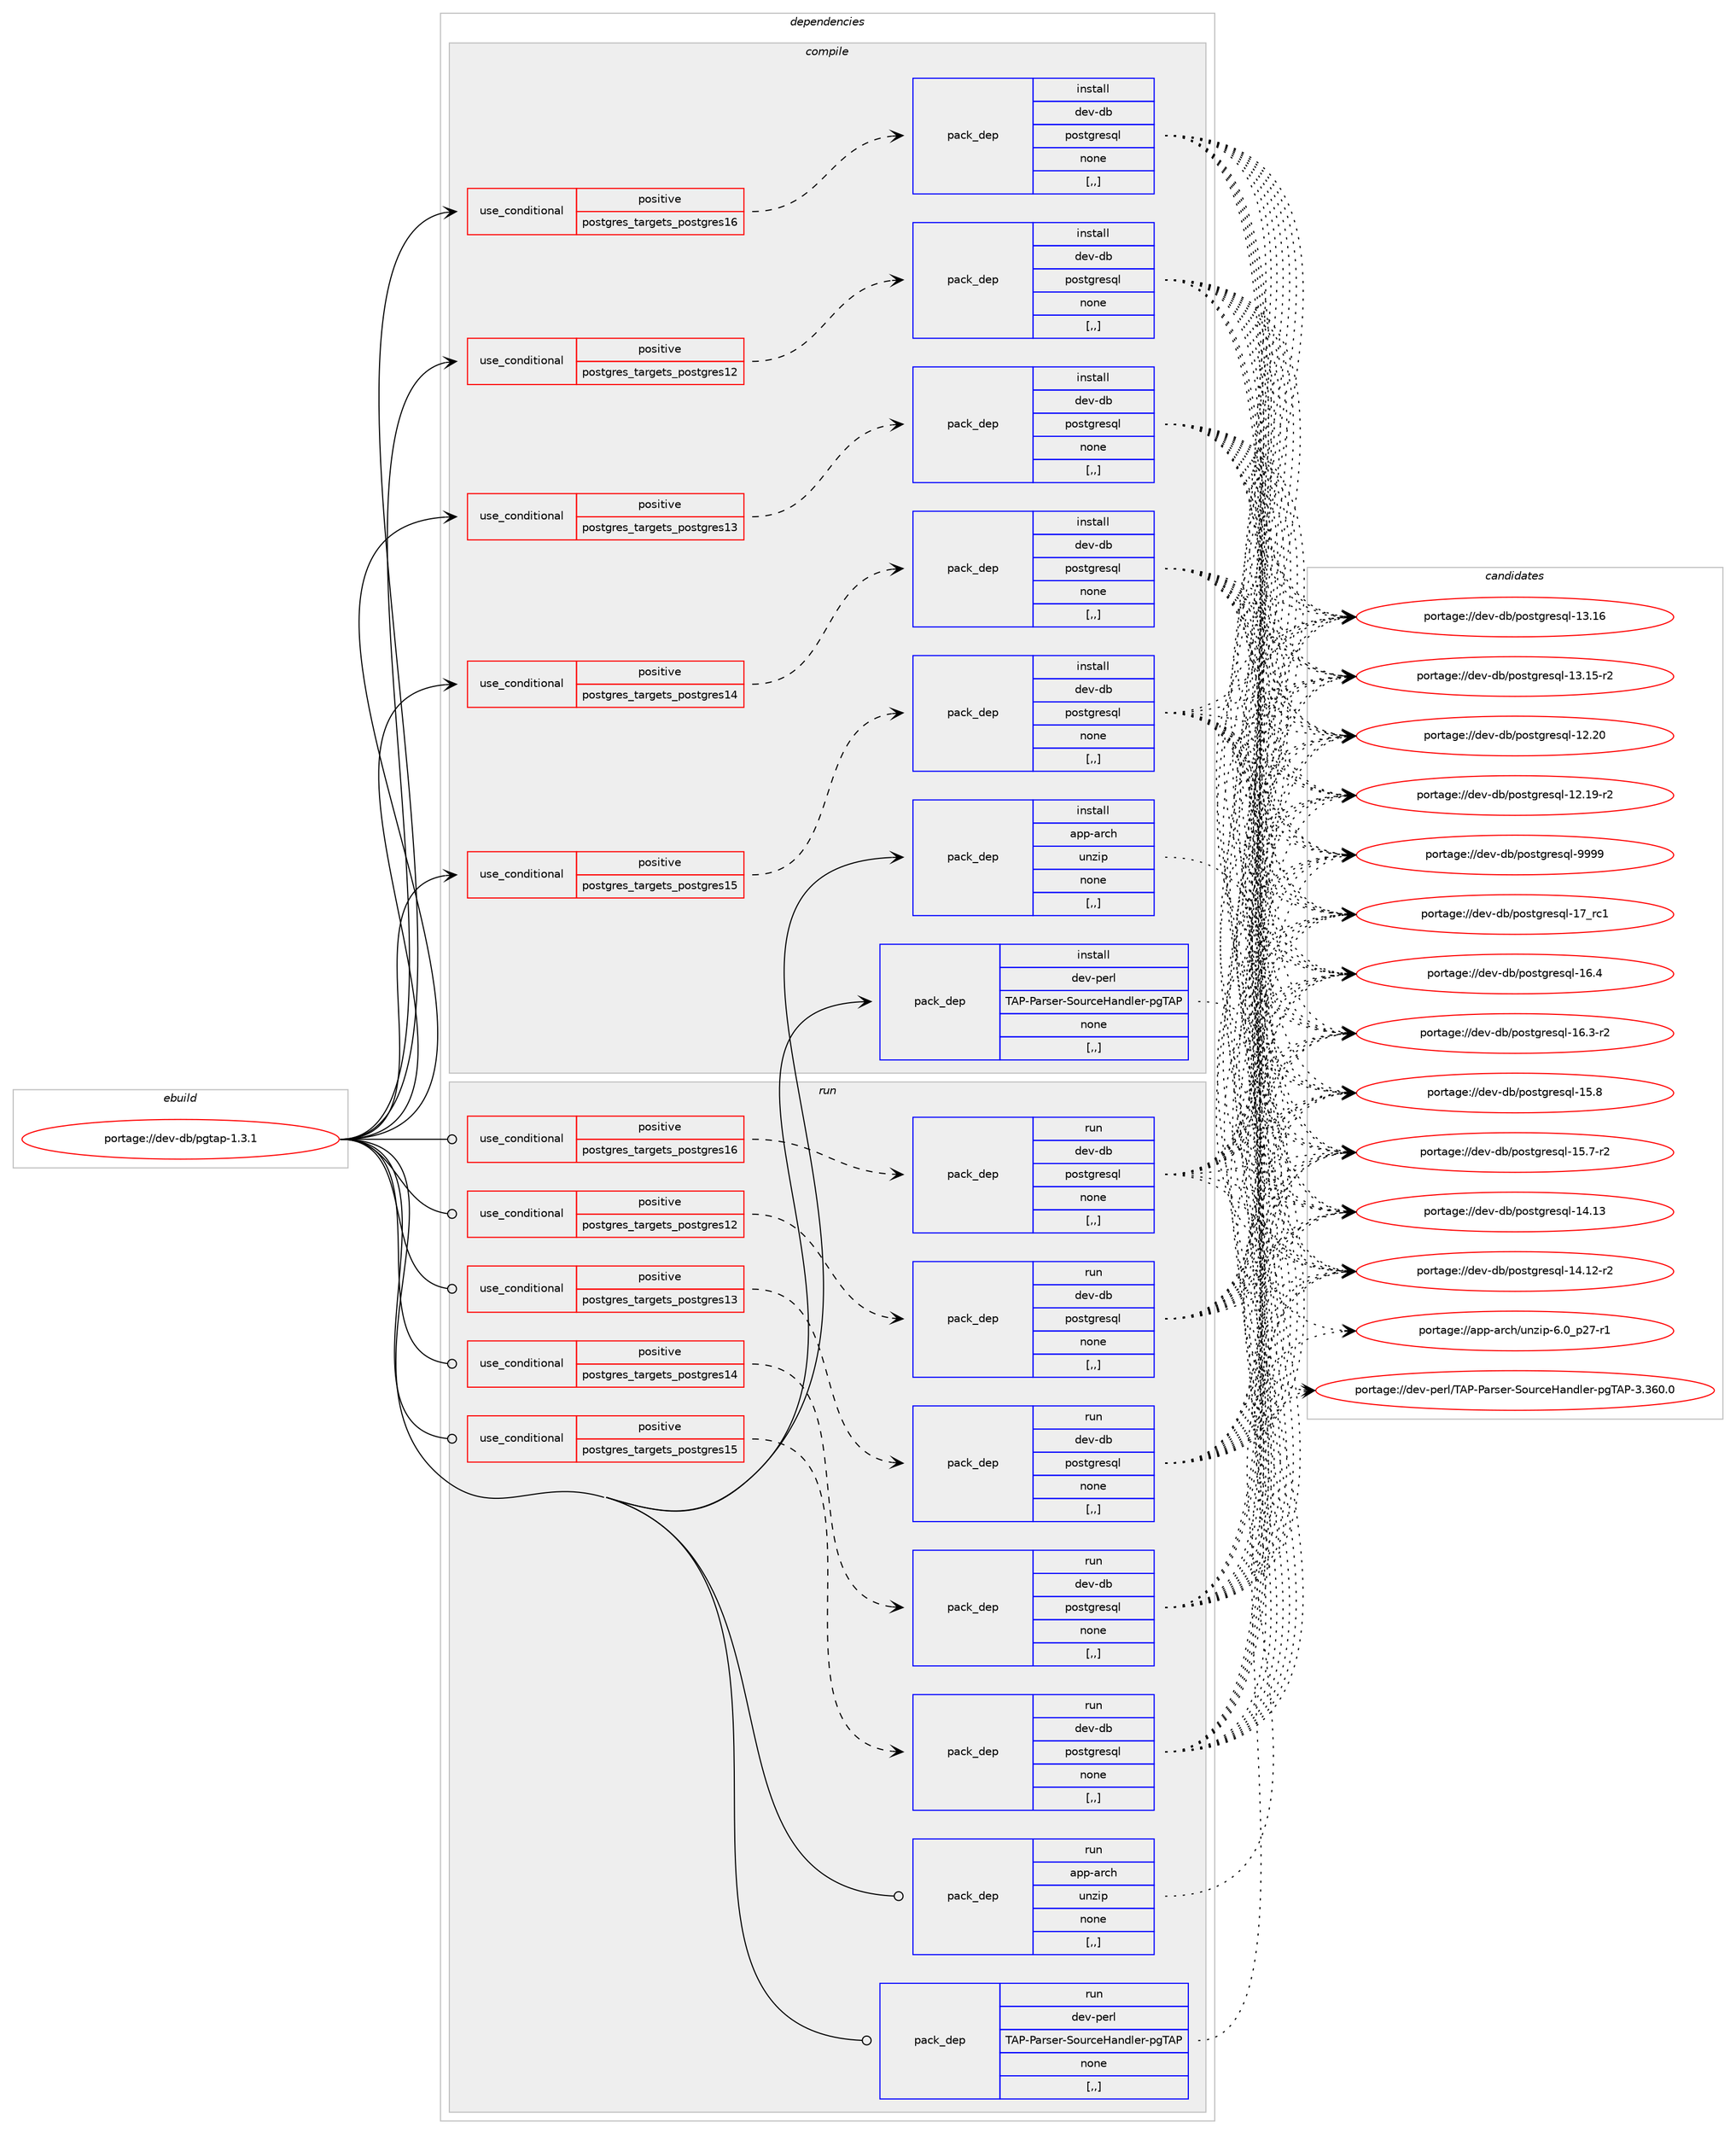 digraph prolog {

# *************
# Graph options
# *************

newrank=true;
concentrate=true;
compound=true;
graph [rankdir=LR,fontname=Helvetica,fontsize=10,ranksep=1.5];#, ranksep=2.5, nodesep=0.2];
edge  [arrowhead=vee];
node  [fontname=Helvetica,fontsize=10];

# **********
# The ebuild
# **********

subgraph cluster_leftcol {
color=gray;
label=<<i>ebuild</i>>;
id [label="portage://dev-db/pgtap-1.3.1", color=red, width=4, href="../dev-db/pgtap-1.3.1.svg"];
}

# ****************
# The dependencies
# ****************

subgraph cluster_midcol {
color=gray;
label=<<i>dependencies</i>>;
subgraph cluster_compile {
fillcolor="#eeeeee";
style=filled;
label=<<i>compile</i>>;
subgraph cond147965 {
dependency562613 [label=<<TABLE BORDER="0" CELLBORDER="1" CELLSPACING="0" CELLPADDING="4"><TR><TD ROWSPAN="3" CELLPADDING="10">use_conditional</TD></TR><TR><TD>positive</TD></TR><TR><TD>postgres_targets_postgres12</TD></TR></TABLE>>, shape=none, color=red];
subgraph pack410102 {
dependency562614 [label=<<TABLE BORDER="0" CELLBORDER="1" CELLSPACING="0" CELLPADDING="4" WIDTH="220"><TR><TD ROWSPAN="6" CELLPADDING="30">pack_dep</TD></TR><TR><TD WIDTH="110">install</TD></TR><TR><TD>dev-db</TD></TR><TR><TD>postgresql</TD></TR><TR><TD>none</TD></TR><TR><TD>[,,]</TD></TR></TABLE>>, shape=none, color=blue];
}
dependency562613:e -> dependency562614:w [weight=20,style="dashed",arrowhead="vee"];
}
id:e -> dependency562613:w [weight=20,style="solid",arrowhead="vee"];
subgraph cond147966 {
dependency562615 [label=<<TABLE BORDER="0" CELLBORDER="1" CELLSPACING="0" CELLPADDING="4"><TR><TD ROWSPAN="3" CELLPADDING="10">use_conditional</TD></TR><TR><TD>positive</TD></TR><TR><TD>postgres_targets_postgres13</TD></TR></TABLE>>, shape=none, color=red];
subgraph pack410103 {
dependency562616 [label=<<TABLE BORDER="0" CELLBORDER="1" CELLSPACING="0" CELLPADDING="4" WIDTH="220"><TR><TD ROWSPAN="6" CELLPADDING="30">pack_dep</TD></TR><TR><TD WIDTH="110">install</TD></TR><TR><TD>dev-db</TD></TR><TR><TD>postgresql</TD></TR><TR><TD>none</TD></TR><TR><TD>[,,]</TD></TR></TABLE>>, shape=none, color=blue];
}
dependency562615:e -> dependency562616:w [weight=20,style="dashed",arrowhead="vee"];
}
id:e -> dependency562615:w [weight=20,style="solid",arrowhead="vee"];
subgraph cond147967 {
dependency562617 [label=<<TABLE BORDER="0" CELLBORDER="1" CELLSPACING="0" CELLPADDING="4"><TR><TD ROWSPAN="3" CELLPADDING="10">use_conditional</TD></TR><TR><TD>positive</TD></TR><TR><TD>postgres_targets_postgres14</TD></TR></TABLE>>, shape=none, color=red];
subgraph pack410104 {
dependency562618 [label=<<TABLE BORDER="0" CELLBORDER="1" CELLSPACING="0" CELLPADDING="4" WIDTH="220"><TR><TD ROWSPAN="6" CELLPADDING="30">pack_dep</TD></TR><TR><TD WIDTH="110">install</TD></TR><TR><TD>dev-db</TD></TR><TR><TD>postgresql</TD></TR><TR><TD>none</TD></TR><TR><TD>[,,]</TD></TR></TABLE>>, shape=none, color=blue];
}
dependency562617:e -> dependency562618:w [weight=20,style="dashed",arrowhead="vee"];
}
id:e -> dependency562617:w [weight=20,style="solid",arrowhead="vee"];
subgraph cond147968 {
dependency562619 [label=<<TABLE BORDER="0" CELLBORDER="1" CELLSPACING="0" CELLPADDING="4"><TR><TD ROWSPAN="3" CELLPADDING="10">use_conditional</TD></TR><TR><TD>positive</TD></TR><TR><TD>postgres_targets_postgres15</TD></TR></TABLE>>, shape=none, color=red];
subgraph pack410105 {
dependency562620 [label=<<TABLE BORDER="0" CELLBORDER="1" CELLSPACING="0" CELLPADDING="4" WIDTH="220"><TR><TD ROWSPAN="6" CELLPADDING="30">pack_dep</TD></TR><TR><TD WIDTH="110">install</TD></TR><TR><TD>dev-db</TD></TR><TR><TD>postgresql</TD></TR><TR><TD>none</TD></TR><TR><TD>[,,]</TD></TR></TABLE>>, shape=none, color=blue];
}
dependency562619:e -> dependency562620:w [weight=20,style="dashed",arrowhead="vee"];
}
id:e -> dependency562619:w [weight=20,style="solid",arrowhead="vee"];
subgraph cond147969 {
dependency562621 [label=<<TABLE BORDER="0" CELLBORDER="1" CELLSPACING="0" CELLPADDING="4"><TR><TD ROWSPAN="3" CELLPADDING="10">use_conditional</TD></TR><TR><TD>positive</TD></TR><TR><TD>postgres_targets_postgres16</TD></TR></TABLE>>, shape=none, color=red];
subgraph pack410106 {
dependency562622 [label=<<TABLE BORDER="0" CELLBORDER="1" CELLSPACING="0" CELLPADDING="4" WIDTH="220"><TR><TD ROWSPAN="6" CELLPADDING="30">pack_dep</TD></TR><TR><TD WIDTH="110">install</TD></TR><TR><TD>dev-db</TD></TR><TR><TD>postgresql</TD></TR><TR><TD>none</TD></TR><TR><TD>[,,]</TD></TR></TABLE>>, shape=none, color=blue];
}
dependency562621:e -> dependency562622:w [weight=20,style="dashed",arrowhead="vee"];
}
id:e -> dependency562621:w [weight=20,style="solid",arrowhead="vee"];
subgraph pack410107 {
dependency562623 [label=<<TABLE BORDER="0" CELLBORDER="1" CELLSPACING="0" CELLPADDING="4" WIDTH="220"><TR><TD ROWSPAN="6" CELLPADDING="30">pack_dep</TD></TR><TR><TD WIDTH="110">install</TD></TR><TR><TD>app-arch</TD></TR><TR><TD>unzip</TD></TR><TR><TD>none</TD></TR><TR><TD>[,,]</TD></TR></TABLE>>, shape=none, color=blue];
}
id:e -> dependency562623:w [weight=20,style="solid",arrowhead="vee"];
subgraph pack410108 {
dependency562624 [label=<<TABLE BORDER="0" CELLBORDER="1" CELLSPACING="0" CELLPADDING="4" WIDTH="220"><TR><TD ROWSPAN="6" CELLPADDING="30">pack_dep</TD></TR><TR><TD WIDTH="110">install</TD></TR><TR><TD>dev-perl</TD></TR><TR><TD>TAP-Parser-SourceHandler-pgTAP</TD></TR><TR><TD>none</TD></TR><TR><TD>[,,]</TD></TR></TABLE>>, shape=none, color=blue];
}
id:e -> dependency562624:w [weight=20,style="solid",arrowhead="vee"];
}
subgraph cluster_compileandrun {
fillcolor="#eeeeee";
style=filled;
label=<<i>compile and run</i>>;
}
subgraph cluster_run {
fillcolor="#eeeeee";
style=filled;
label=<<i>run</i>>;
subgraph cond147970 {
dependency562625 [label=<<TABLE BORDER="0" CELLBORDER="1" CELLSPACING="0" CELLPADDING="4"><TR><TD ROWSPAN="3" CELLPADDING="10">use_conditional</TD></TR><TR><TD>positive</TD></TR><TR><TD>postgres_targets_postgres12</TD></TR></TABLE>>, shape=none, color=red];
subgraph pack410109 {
dependency562626 [label=<<TABLE BORDER="0" CELLBORDER="1" CELLSPACING="0" CELLPADDING="4" WIDTH="220"><TR><TD ROWSPAN="6" CELLPADDING="30">pack_dep</TD></TR><TR><TD WIDTH="110">run</TD></TR><TR><TD>dev-db</TD></TR><TR><TD>postgresql</TD></TR><TR><TD>none</TD></TR><TR><TD>[,,]</TD></TR></TABLE>>, shape=none, color=blue];
}
dependency562625:e -> dependency562626:w [weight=20,style="dashed",arrowhead="vee"];
}
id:e -> dependency562625:w [weight=20,style="solid",arrowhead="odot"];
subgraph cond147971 {
dependency562627 [label=<<TABLE BORDER="0" CELLBORDER="1" CELLSPACING="0" CELLPADDING="4"><TR><TD ROWSPAN="3" CELLPADDING="10">use_conditional</TD></TR><TR><TD>positive</TD></TR><TR><TD>postgres_targets_postgres13</TD></TR></TABLE>>, shape=none, color=red];
subgraph pack410110 {
dependency562628 [label=<<TABLE BORDER="0" CELLBORDER="1" CELLSPACING="0" CELLPADDING="4" WIDTH="220"><TR><TD ROWSPAN="6" CELLPADDING="30">pack_dep</TD></TR><TR><TD WIDTH="110">run</TD></TR><TR><TD>dev-db</TD></TR><TR><TD>postgresql</TD></TR><TR><TD>none</TD></TR><TR><TD>[,,]</TD></TR></TABLE>>, shape=none, color=blue];
}
dependency562627:e -> dependency562628:w [weight=20,style="dashed",arrowhead="vee"];
}
id:e -> dependency562627:w [weight=20,style="solid",arrowhead="odot"];
subgraph cond147972 {
dependency562629 [label=<<TABLE BORDER="0" CELLBORDER="1" CELLSPACING="0" CELLPADDING="4"><TR><TD ROWSPAN="3" CELLPADDING="10">use_conditional</TD></TR><TR><TD>positive</TD></TR><TR><TD>postgres_targets_postgres14</TD></TR></TABLE>>, shape=none, color=red];
subgraph pack410111 {
dependency562630 [label=<<TABLE BORDER="0" CELLBORDER="1" CELLSPACING="0" CELLPADDING="4" WIDTH="220"><TR><TD ROWSPAN="6" CELLPADDING="30">pack_dep</TD></TR><TR><TD WIDTH="110">run</TD></TR><TR><TD>dev-db</TD></TR><TR><TD>postgresql</TD></TR><TR><TD>none</TD></TR><TR><TD>[,,]</TD></TR></TABLE>>, shape=none, color=blue];
}
dependency562629:e -> dependency562630:w [weight=20,style="dashed",arrowhead="vee"];
}
id:e -> dependency562629:w [weight=20,style="solid",arrowhead="odot"];
subgraph cond147973 {
dependency562631 [label=<<TABLE BORDER="0" CELLBORDER="1" CELLSPACING="0" CELLPADDING="4"><TR><TD ROWSPAN="3" CELLPADDING="10">use_conditional</TD></TR><TR><TD>positive</TD></TR><TR><TD>postgres_targets_postgres15</TD></TR></TABLE>>, shape=none, color=red];
subgraph pack410112 {
dependency562632 [label=<<TABLE BORDER="0" CELLBORDER="1" CELLSPACING="0" CELLPADDING="4" WIDTH="220"><TR><TD ROWSPAN="6" CELLPADDING="30">pack_dep</TD></TR><TR><TD WIDTH="110">run</TD></TR><TR><TD>dev-db</TD></TR><TR><TD>postgresql</TD></TR><TR><TD>none</TD></TR><TR><TD>[,,]</TD></TR></TABLE>>, shape=none, color=blue];
}
dependency562631:e -> dependency562632:w [weight=20,style="dashed",arrowhead="vee"];
}
id:e -> dependency562631:w [weight=20,style="solid",arrowhead="odot"];
subgraph cond147974 {
dependency562633 [label=<<TABLE BORDER="0" CELLBORDER="1" CELLSPACING="0" CELLPADDING="4"><TR><TD ROWSPAN="3" CELLPADDING="10">use_conditional</TD></TR><TR><TD>positive</TD></TR><TR><TD>postgres_targets_postgres16</TD></TR></TABLE>>, shape=none, color=red];
subgraph pack410113 {
dependency562634 [label=<<TABLE BORDER="0" CELLBORDER="1" CELLSPACING="0" CELLPADDING="4" WIDTH="220"><TR><TD ROWSPAN="6" CELLPADDING="30">pack_dep</TD></TR><TR><TD WIDTH="110">run</TD></TR><TR><TD>dev-db</TD></TR><TR><TD>postgresql</TD></TR><TR><TD>none</TD></TR><TR><TD>[,,]</TD></TR></TABLE>>, shape=none, color=blue];
}
dependency562633:e -> dependency562634:w [weight=20,style="dashed",arrowhead="vee"];
}
id:e -> dependency562633:w [weight=20,style="solid",arrowhead="odot"];
subgraph pack410114 {
dependency562635 [label=<<TABLE BORDER="0" CELLBORDER="1" CELLSPACING="0" CELLPADDING="4" WIDTH="220"><TR><TD ROWSPAN="6" CELLPADDING="30">pack_dep</TD></TR><TR><TD WIDTH="110">run</TD></TR><TR><TD>app-arch</TD></TR><TR><TD>unzip</TD></TR><TR><TD>none</TD></TR><TR><TD>[,,]</TD></TR></TABLE>>, shape=none, color=blue];
}
id:e -> dependency562635:w [weight=20,style="solid",arrowhead="odot"];
subgraph pack410115 {
dependency562636 [label=<<TABLE BORDER="0" CELLBORDER="1" CELLSPACING="0" CELLPADDING="4" WIDTH="220"><TR><TD ROWSPAN="6" CELLPADDING="30">pack_dep</TD></TR><TR><TD WIDTH="110">run</TD></TR><TR><TD>dev-perl</TD></TR><TR><TD>TAP-Parser-SourceHandler-pgTAP</TD></TR><TR><TD>none</TD></TR><TR><TD>[,,]</TD></TR></TABLE>>, shape=none, color=blue];
}
id:e -> dependency562636:w [weight=20,style="solid",arrowhead="odot"];
}
}

# **************
# The candidates
# **************

subgraph cluster_choices {
rank=same;
color=gray;
label=<<i>candidates</i>>;

subgraph choice410102 {
color=black;
nodesep=1;
choice1001011184510098471121111151161031141011151131084557575757 [label="portage://dev-db/postgresql-9999", color=red, width=4,href="../dev-db/postgresql-9999.svg"];
choice100101118451009847112111115116103114101115113108454955951149949 [label="portage://dev-db/postgresql-17_rc1", color=red, width=4,href="../dev-db/postgresql-17_rc1.svg"];
choice1001011184510098471121111151161031141011151131084549544652 [label="portage://dev-db/postgresql-16.4", color=red, width=4,href="../dev-db/postgresql-16.4.svg"];
choice10010111845100984711211111511610311410111511310845495446514511450 [label="portage://dev-db/postgresql-16.3-r2", color=red, width=4,href="../dev-db/postgresql-16.3-r2.svg"];
choice1001011184510098471121111151161031141011151131084549534656 [label="portage://dev-db/postgresql-15.8", color=red, width=4,href="../dev-db/postgresql-15.8.svg"];
choice10010111845100984711211111511610311410111511310845495346554511450 [label="portage://dev-db/postgresql-15.7-r2", color=red, width=4,href="../dev-db/postgresql-15.7-r2.svg"];
choice100101118451009847112111115116103114101115113108454952464951 [label="portage://dev-db/postgresql-14.13", color=red, width=4,href="../dev-db/postgresql-14.13.svg"];
choice1001011184510098471121111151161031141011151131084549524649504511450 [label="portage://dev-db/postgresql-14.12-r2", color=red, width=4,href="../dev-db/postgresql-14.12-r2.svg"];
choice100101118451009847112111115116103114101115113108454951464954 [label="portage://dev-db/postgresql-13.16", color=red, width=4,href="../dev-db/postgresql-13.16.svg"];
choice1001011184510098471121111151161031141011151131084549514649534511450 [label="portage://dev-db/postgresql-13.15-r2", color=red, width=4,href="../dev-db/postgresql-13.15-r2.svg"];
choice100101118451009847112111115116103114101115113108454950465048 [label="portage://dev-db/postgresql-12.20", color=red, width=4,href="../dev-db/postgresql-12.20.svg"];
choice1001011184510098471121111151161031141011151131084549504649574511450 [label="portage://dev-db/postgresql-12.19-r2", color=red, width=4,href="../dev-db/postgresql-12.19-r2.svg"];
dependency562614:e -> choice1001011184510098471121111151161031141011151131084557575757:w [style=dotted,weight="100"];
dependency562614:e -> choice100101118451009847112111115116103114101115113108454955951149949:w [style=dotted,weight="100"];
dependency562614:e -> choice1001011184510098471121111151161031141011151131084549544652:w [style=dotted,weight="100"];
dependency562614:e -> choice10010111845100984711211111511610311410111511310845495446514511450:w [style=dotted,weight="100"];
dependency562614:e -> choice1001011184510098471121111151161031141011151131084549534656:w [style=dotted,weight="100"];
dependency562614:e -> choice10010111845100984711211111511610311410111511310845495346554511450:w [style=dotted,weight="100"];
dependency562614:e -> choice100101118451009847112111115116103114101115113108454952464951:w [style=dotted,weight="100"];
dependency562614:e -> choice1001011184510098471121111151161031141011151131084549524649504511450:w [style=dotted,weight="100"];
dependency562614:e -> choice100101118451009847112111115116103114101115113108454951464954:w [style=dotted,weight="100"];
dependency562614:e -> choice1001011184510098471121111151161031141011151131084549514649534511450:w [style=dotted,weight="100"];
dependency562614:e -> choice100101118451009847112111115116103114101115113108454950465048:w [style=dotted,weight="100"];
dependency562614:e -> choice1001011184510098471121111151161031141011151131084549504649574511450:w [style=dotted,weight="100"];
}
subgraph choice410103 {
color=black;
nodesep=1;
choice1001011184510098471121111151161031141011151131084557575757 [label="portage://dev-db/postgresql-9999", color=red, width=4,href="../dev-db/postgresql-9999.svg"];
choice100101118451009847112111115116103114101115113108454955951149949 [label="portage://dev-db/postgresql-17_rc1", color=red, width=4,href="../dev-db/postgresql-17_rc1.svg"];
choice1001011184510098471121111151161031141011151131084549544652 [label="portage://dev-db/postgresql-16.4", color=red, width=4,href="../dev-db/postgresql-16.4.svg"];
choice10010111845100984711211111511610311410111511310845495446514511450 [label="portage://dev-db/postgresql-16.3-r2", color=red, width=4,href="../dev-db/postgresql-16.3-r2.svg"];
choice1001011184510098471121111151161031141011151131084549534656 [label="portage://dev-db/postgresql-15.8", color=red, width=4,href="../dev-db/postgresql-15.8.svg"];
choice10010111845100984711211111511610311410111511310845495346554511450 [label="portage://dev-db/postgresql-15.7-r2", color=red, width=4,href="../dev-db/postgresql-15.7-r2.svg"];
choice100101118451009847112111115116103114101115113108454952464951 [label="portage://dev-db/postgresql-14.13", color=red, width=4,href="../dev-db/postgresql-14.13.svg"];
choice1001011184510098471121111151161031141011151131084549524649504511450 [label="portage://dev-db/postgresql-14.12-r2", color=red, width=4,href="../dev-db/postgresql-14.12-r2.svg"];
choice100101118451009847112111115116103114101115113108454951464954 [label="portage://dev-db/postgresql-13.16", color=red, width=4,href="../dev-db/postgresql-13.16.svg"];
choice1001011184510098471121111151161031141011151131084549514649534511450 [label="portage://dev-db/postgresql-13.15-r2", color=red, width=4,href="../dev-db/postgresql-13.15-r2.svg"];
choice100101118451009847112111115116103114101115113108454950465048 [label="portage://dev-db/postgresql-12.20", color=red, width=4,href="../dev-db/postgresql-12.20.svg"];
choice1001011184510098471121111151161031141011151131084549504649574511450 [label="portage://dev-db/postgresql-12.19-r2", color=red, width=4,href="../dev-db/postgresql-12.19-r2.svg"];
dependency562616:e -> choice1001011184510098471121111151161031141011151131084557575757:w [style=dotted,weight="100"];
dependency562616:e -> choice100101118451009847112111115116103114101115113108454955951149949:w [style=dotted,weight="100"];
dependency562616:e -> choice1001011184510098471121111151161031141011151131084549544652:w [style=dotted,weight="100"];
dependency562616:e -> choice10010111845100984711211111511610311410111511310845495446514511450:w [style=dotted,weight="100"];
dependency562616:e -> choice1001011184510098471121111151161031141011151131084549534656:w [style=dotted,weight="100"];
dependency562616:e -> choice10010111845100984711211111511610311410111511310845495346554511450:w [style=dotted,weight="100"];
dependency562616:e -> choice100101118451009847112111115116103114101115113108454952464951:w [style=dotted,weight="100"];
dependency562616:e -> choice1001011184510098471121111151161031141011151131084549524649504511450:w [style=dotted,weight="100"];
dependency562616:e -> choice100101118451009847112111115116103114101115113108454951464954:w [style=dotted,weight="100"];
dependency562616:e -> choice1001011184510098471121111151161031141011151131084549514649534511450:w [style=dotted,weight="100"];
dependency562616:e -> choice100101118451009847112111115116103114101115113108454950465048:w [style=dotted,weight="100"];
dependency562616:e -> choice1001011184510098471121111151161031141011151131084549504649574511450:w [style=dotted,weight="100"];
}
subgraph choice410104 {
color=black;
nodesep=1;
choice1001011184510098471121111151161031141011151131084557575757 [label="portage://dev-db/postgresql-9999", color=red, width=4,href="../dev-db/postgresql-9999.svg"];
choice100101118451009847112111115116103114101115113108454955951149949 [label="portage://dev-db/postgresql-17_rc1", color=red, width=4,href="../dev-db/postgresql-17_rc1.svg"];
choice1001011184510098471121111151161031141011151131084549544652 [label="portage://dev-db/postgresql-16.4", color=red, width=4,href="../dev-db/postgresql-16.4.svg"];
choice10010111845100984711211111511610311410111511310845495446514511450 [label="portage://dev-db/postgresql-16.3-r2", color=red, width=4,href="../dev-db/postgresql-16.3-r2.svg"];
choice1001011184510098471121111151161031141011151131084549534656 [label="portage://dev-db/postgresql-15.8", color=red, width=4,href="../dev-db/postgresql-15.8.svg"];
choice10010111845100984711211111511610311410111511310845495346554511450 [label="portage://dev-db/postgresql-15.7-r2", color=red, width=4,href="../dev-db/postgresql-15.7-r2.svg"];
choice100101118451009847112111115116103114101115113108454952464951 [label="portage://dev-db/postgresql-14.13", color=red, width=4,href="../dev-db/postgresql-14.13.svg"];
choice1001011184510098471121111151161031141011151131084549524649504511450 [label="portage://dev-db/postgresql-14.12-r2", color=red, width=4,href="../dev-db/postgresql-14.12-r2.svg"];
choice100101118451009847112111115116103114101115113108454951464954 [label="portage://dev-db/postgresql-13.16", color=red, width=4,href="../dev-db/postgresql-13.16.svg"];
choice1001011184510098471121111151161031141011151131084549514649534511450 [label="portage://dev-db/postgresql-13.15-r2", color=red, width=4,href="../dev-db/postgresql-13.15-r2.svg"];
choice100101118451009847112111115116103114101115113108454950465048 [label="portage://dev-db/postgresql-12.20", color=red, width=4,href="../dev-db/postgresql-12.20.svg"];
choice1001011184510098471121111151161031141011151131084549504649574511450 [label="portage://dev-db/postgresql-12.19-r2", color=red, width=4,href="../dev-db/postgresql-12.19-r2.svg"];
dependency562618:e -> choice1001011184510098471121111151161031141011151131084557575757:w [style=dotted,weight="100"];
dependency562618:e -> choice100101118451009847112111115116103114101115113108454955951149949:w [style=dotted,weight="100"];
dependency562618:e -> choice1001011184510098471121111151161031141011151131084549544652:w [style=dotted,weight="100"];
dependency562618:e -> choice10010111845100984711211111511610311410111511310845495446514511450:w [style=dotted,weight="100"];
dependency562618:e -> choice1001011184510098471121111151161031141011151131084549534656:w [style=dotted,weight="100"];
dependency562618:e -> choice10010111845100984711211111511610311410111511310845495346554511450:w [style=dotted,weight="100"];
dependency562618:e -> choice100101118451009847112111115116103114101115113108454952464951:w [style=dotted,weight="100"];
dependency562618:e -> choice1001011184510098471121111151161031141011151131084549524649504511450:w [style=dotted,weight="100"];
dependency562618:e -> choice100101118451009847112111115116103114101115113108454951464954:w [style=dotted,weight="100"];
dependency562618:e -> choice1001011184510098471121111151161031141011151131084549514649534511450:w [style=dotted,weight="100"];
dependency562618:e -> choice100101118451009847112111115116103114101115113108454950465048:w [style=dotted,weight="100"];
dependency562618:e -> choice1001011184510098471121111151161031141011151131084549504649574511450:w [style=dotted,weight="100"];
}
subgraph choice410105 {
color=black;
nodesep=1;
choice1001011184510098471121111151161031141011151131084557575757 [label="portage://dev-db/postgresql-9999", color=red, width=4,href="../dev-db/postgresql-9999.svg"];
choice100101118451009847112111115116103114101115113108454955951149949 [label="portage://dev-db/postgresql-17_rc1", color=red, width=4,href="../dev-db/postgresql-17_rc1.svg"];
choice1001011184510098471121111151161031141011151131084549544652 [label="portage://dev-db/postgresql-16.4", color=red, width=4,href="../dev-db/postgresql-16.4.svg"];
choice10010111845100984711211111511610311410111511310845495446514511450 [label="portage://dev-db/postgresql-16.3-r2", color=red, width=4,href="../dev-db/postgresql-16.3-r2.svg"];
choice1001011184510098471121111151161031141011151131084549534656 [label="portage://dev-db/postgresql-15.8", color=red, width=4,href="../dev-db/postgresql-15.8.svg"];
choice10010111845100984711211111511610311410111511310845495346554511450 [label="portage://dev-db/postgresql-15.7-r2", color=red, width=4,href="../dev-db/postgresql-15.7-r2.svg"];
choice100101118451009847112111115116103114101115113108454952464951 [label="portage://dev-db/postgresql-14.13", color=red, width=4,href="../dev-db/postgresql-14.13.svg"];
choice1001011184510098471121111151161031141011151131084549524649504511450 [label="portage://dev-db/postgresql-14.12-r2", color=red, width=4,href="../dev-db/postgresql-14.12-r2.svg"];
choice100101118451009847112111115116103114101115113108454951464954 [label="portage://dev-db/postgresql-13.16", color=red, width=4,href="../dev-db/postgresql-13.16.svg"];
choice1001011184510098471121111151161031141011151131084549514649534511450 [label="portage://dev-db/postgresql-13.15-r2", color=red, width=4,href="../dev-db/postgresql-13.15-r2.svg"];
choice100101118451009847112111115116103114101115113108454950465048 [label="portage://dev-db/postgresql-12.20", color=red, width=4,href="../dev-db/postgresql-12.20.svg"];
choice1001011184510098471121111151161031141011151131084549504649574511450 [label="portage://dev-db/postgresql-12.19-r2", color=red, width=4,href="../dev-db/postgresql-12.19-r2.svg"];
dependency562620:e -> choice1001011184510098471121111151161031141011151131084557575757:w [style=dotted,weight="100"];
dependency562620:e -> choice100101118451009847112111115116103114101115113108454955951149949:w [style=dotted,weight="100"];
dependency562620:e -> choice1001011184510098471121111151161031141011151131084549544652:w [style=dotted,weight="100"];
dependency562620:e -> choice10010111845100984711211111511610311410111511310845495446514511450:w [style=dotted,weight="100"];
dependency562620:e -> choice1001011184510098471121111151161031141011151131084549534656:w [style=dotted,weight="100"];
dependency562620:e -> choice10010111845100984711211111511610311410111511310845495346554511450:w [style=dotted,weight="100"];
dependency562620:e -> choice100101118451009847112111115116103114101115113108454952464951:w [style=dotted,weight="100"];
dependency562620:e -> choice1001011184510098471121111151161031141011151131084549524649504511450:w [style=dotted,weight="100"];
dependency562620:e -> choice100101118451009847112111115116103114101115113108454951464954:w [style=dotted,weight="100"];
dependency562620:e -> choice1001011184510098471121111151161031141011151131084549514649534511450:w [style=dotted,weight="100"];
dependency562620:e -> choice100101118451009847112111115116103114101115113108454950465048:w [style=dotted,weight="100"];
dependency562620:e -> choice1001011184510098471121111151161031141011151131084549504649574511450:w [style=dotted,weight="100"];
}
subgraph choice410106 {
color=black;
nodesep=1;
choice1001011184510098471121111151161031141011151131084557575757 [label="portage://dev-db/postgresql-9999", color=red, width=4,href="../dev-db/postgresql-9999.svg"];
choice100101118451009847112111115116103114101115113108454955951149949 [label="portage://dev-db/postgresql-17_rc1", color=red, width=4,href="../dev-db/postgresql-17_rc1.svg"];
choice1001011184510098471121111151161031141011151131084549544652 [label="portage://dev-db/postgresql-16.4", color=red, width=4,href="../dev-db/postgresql-16.4.svg"];
choice10010111845100984711211111511610311410111511310845495446514511450 [label="portage://dev-db/postgresql-16.3-r2", color=red, width=4,href="../dev-db/postgresql-16.3-r2.svg"];
choice1001011184510098471121111151161031141011151131084549534656 [label="portage://dev-db/postgresql-15.8", color=red, width=4,href="../dev-db/postgresql-15.8.svg"];
choice10010111845100984711211111511610311410111511310845495346554511450 [label="portage://dev-db/postgresql-15.7-r2", color=red, width=4,href="../dev-db/postgresql-15.7-r2.svg"];
choice100101118451009847112111115116103114101115113108454952464951 [label="portage://dev-db/postgresql-14.13", color=red, width=4,href="../dev-db/postgresql-14.13.svg"];
choice1001011184510098471121111151161031141011151131084549524649504511450 [label="portage://dev-db/postgresql-14.12-r2", color=red, width=4,href="../dev-db/postgresql-14.12-r2.svg"];
choice100101118451009847112111115116103114101115113108454951464954 [label="portage://dev-db/postgresql-13.16", color=red, width=4,href="../dev-db/postgresql-13.16.svg"];
choice1001011184510098471121111151161031141011151131084549514649534511450 [label="portage://dev-db/postgresql-13.15-r2", color=red, width=4,href="../dev-db/postgresql-13.15-r2.svg"];
choice100101118451009847112111115116103114101115113108454950465048 [label="portage://dev-db/postgresql-12.20", color=red, width=4,href="../dev-db/postgresql-12.20.svg"];
choice1001011184510098471121111151161031141011151131084549504649574511450 [label="portage://dev-db/postgresql-12.19-r2", color=red, width=4,href="../dev-db/postgresql-12.19-r2.svg"];
dependency562622:e -> choice1001011184510098471121111151161031141011151131084557575757:w [style=dotted,weight="100"];
dependency562622:e -> choice100101118451009847112111115116103114101115113108454955951149949:w [style=dotted,weight="100"];
dependency562622:e -> choice1001011184510098471121111151161031141011151131084549544652:w [style=dotted,weight="100"];
dependency562622:e -> choice10010111845100984711211111511610311410111511310845495446514511450:w [style=dotted,weight="100"];
dependency562622:e -> choice1001011184510098471121111151161031141011151131084549534656:w [style=dotted,weight="100"];
dependency562622:e -> choice10010111845100984711211111511610311410111511310845495346554511450:w [style=dotted,weight="100"];
dependency562622:e -> choice100101118451009847112111115116103114101115113108454952464951:w [style=dotted,weight="100"];
dependency562622:e -> choice1001011184510098471121111151161031141011151131084549524649504511450:w [style=dotted,weight="100"];
dependency562622:e -> choice100101118451009847112111115116103114101115113108454951464954:w [style=dotted,weight="100"];
dependency562622:e -> choice1001011184510098471121111151161031141011151131084549514649534511450:w [style=dotted,weight="100"];
dependency562622:e -> choice100101118451009847112111115116103114101115113108454950465048:w [style=dotted,weight="100"];
dependency562622:e -> choice1001011184510098471121111151161031141011151131084549504649574511450:w [style=dotted,weight="100"];
}
subgraph choice410107 {
color=black;
nodesep=1;
choice9711211245971149910447117110122105112455446489511250554511449 [label="portage://app-arch/unzip-6.0_p27-r1", color=red, width=4,href="../app-arch/unzip-6.0_p27-r1.svg"];
dependency562623:e -> choice9711211245971149910447117110122105112455446489511250554511449:w [style=dotted,weight="100"];
}
subgraph choice410108 {
color=black;
nodesep=1;
choice10010111845112101114108478465804580971141151011144583111117114991017297110100108101114451121038465804551465154484648 [label="portage://dev-perl/TAP-Parser-SourceHandler-pgTAP-3.360.0", color=red, width=4,href="../dev-perl/TAP-Parser-SourceHandler-pgTAP-3.360.0.svg"];
dependency562624:e -> choice10010111845112101114108478465804580971141151011144583111117114991017297110100108101114451121038465804551465154484648:w [style=dotted,weight="100"];
}
subgraph choice410109 {
color=black;
nodesep=1;
choice1001011184510098471121111151161031141011151131084557575757 [label="portage://dev-db/postgresql-9999", color=red, width=4,href="../dev-db/postgresql-9999.svg"];
choice100101118451009847112111115116103114101115113108454955951149949 [label="portage://dev-db/postgresql-17_rc1", color=red, width=4,href="../dev-db/postgresql-17_rc1.svg"];
choice1001011184510098471121111151161031141011151131084549544652 [label="portage://dev-db/postgresql-16.4", color=red, width=4,href="../dev-db/postgresql-16.4.svg"];
choice10010111845100984711211111511610311410111511310845495446514511450 [label="portage://dev-db/postgresql-16.3-r2", color=red, width=4,href="../dev-db/postgresql-16.3-r2.svg"];
choice1001011184510098471121111151161031141011151131084549534656 [label="portage://dev-db/postgresql-15.8", color=red, width=4,href="../dev-db/postgresql-15.8.svg"];
choice10010111845100984711211111511610311410111511310845495346554511450 [label="portage://dev-db/postgresql-15.7-r2", color=red, width=4,href="../dev-db/postgresql-15.7-r2.svg"];
choice100101118451009847112111115116103114101115113108454952464951 [label="portage://dev-db/postgresql-14.13", color=red, width=4,href="../dev-db/postgresql-14.13.svg"];
choice1001011184510098471121111151161031141011151131084549524649504511450 [label="portage://dev-db/postgresql-14.12-r2", color=red, width=4,href="../dev-db/postgresql-14.12-r2.svg"];
choice100101118451009847112111115116103114101115113108454951464954 [label="portage://dev-db/postgresql-13.16", color=red, width=4,href="../dev-db/postgresql-13.16.svg"];
choice1001011184510098471121111151161031141011151131084549514649534511450 [label="portage://dev-db/postgresql-13.15-r2", color=red, width=4,href="../dev-db/postgresql-13.15-r2.svg"];
choice100101118451009847112111115116103114101115113108454950465048 [label="portage://dev-db/postgresql-12.20", color=red, width=4,href="../dev-db/postgresql-12.20.svg"];
choice1001011184510098471121111151161031141011151131084549504649574511450 [label="portage://dev-db/postgresql-12.19-r2", color=red, width=4,href="../dev-db/postgresql-12.19-r2.svg"];
dependency562626:e -> choice1001011184510098471121111151161031141011151131084557575757:w [style=dotted,weight="100"];
dependency562626:e -> choice100101118451009847112111115116103114101115113108454955951149949:w [style=dotted,weight="100"];
dependency562626:e -> choice1001011184510098471121111151161031141011151131084549544652:w [style=dotted,weight="100"];
dependency562626:e -> choice10010111845100984711211111511610311410111511310845495446514511450:w [style=dotted,weight="100"];
dependency562626:e -> choice1001011184510098471121111151161031141011151131084549534656:w [style=dotted,weight="100"];
dependency562626:e -> choice10010111845100984711211111511610311410111511310845495346554511450:w [style=dotted,weight="100"];
dependency562626:e -> choice100101118451009847112111115116103114101115113108454952464951:w [style=dotted,weight="100"];
dependency562626:e -> choice1001011184510098471121111151161031141011151131084549524649504511450:w [style=dotted,weight="100"];
dependency562626:e -> choice100101118451009847112111115116103114101115113108454951464954:w [style=dotted,weight="100"];
dependency562626:e -> choice1001011184510098471121111151161031141011151131084549514649534511450:w [style=dotted,weight="100"];
dependency562626:e -> choice100101118451009847112111115116103114101115113108454950465048:w [style=dotted,weight="100"];
dependency562626:e -> choice1001011184510098471121111151161031141011151131084549504649574511450:w [style=dotted,weight="100"];
}
subgraph choice410110 {
color=black;
nodesep=1;
choice1001011184510098471121111151161031141011151131084557575757 [label="portage://dev-db/postgresql-9999", color=red, width=4,href="../dev-db/postgresql-9999.svg"];
choice100101118451009847112111115116103114101115113108454955951149949 [label="portage://dev-db/postgresql-17_rc1", color=red, width=4,href="../dev-db/postgresql-17_rc1.svg"];
choice1001011184510098471121111151161031141011151131084549544652 [label="portage://dev-db/postgresql-16.4", color=red, width=4,href="../dev-db/postgresql-16.4.svg"];
choice10010111845100984711211111511610311410111511310845495446514511450 [label="portage://dev-db/postgresql-16.3-r2", color=red, width=4,href="../dev-db/postgresql-16.3-r2.svg"];
choice1001011184510098471121111151161031141011151131084549534656 [label="portage://dev-db/postgresql-15.8", color=red, width=4,href="../dev-db/postgresql-15.8.svg"];
choice10010111845100984711211111511610311410111511310845495346554511450 [label="portage://dev-db/postgresql-15.7-r2", color=red, width=4,href="../dev-db/postgresql-15.7-r2.svg"];
choice100101118451009847112111115116103114101115113108454952464951 [label="portage://dev-db/postgresql-14.13", color=red, width=4,href="../dev-db/postgresql-14.13.svg"];
choice1001011184510098471121111151161031141011151131084549524649504511450 [label="portage://dev-db/postgresql-14.12-r2", color=red, width=4,href="../dev-db/postgresql-14.12-r2.svg"];
choice100101118451009847112111115116103114101115113108454951464954 [label="portage://dev-db/postgresql-13.16", color=red, width=4,href="../dev-db/postgresql-13.16.svg"];
choice1001011184510098471121111151161031141011151131084549514649534511450 [label="portage://dev-db/postgresql-13.15-r2", color=red, width=4,href="../dev-db/postgresql-13.15-r2.svg"];
choice100101118451009847112111115116103114101115113108454950465048 [label="portage://dev-db/postgresql-12.20", color=red, width=4,href="../dev-db/postgresql-12.20.svg"];
choice1001011184510098471121111151161031141011151131084549504649574511450 [label="portage://dev-db/postgresql-12.19-r2", color=red, width=4,href="../dev-db/postgresql-12.19-r2.svg"];
dependency562628:e -> choice1001011184510098471121111151161031141011151131084557575757:w [style=dotted,weight="100"];
dependency562628:e -> choice100101118451009847112111115116103114101115113108454955951149949:w [style=dotted,weight="100"];
dependency562628:e -> choice1001011184510098471121111151161031141011151131084549544652:w [style=dotted,weight="100"];
dependency562628:e -> choice10010111845100984711211111511610311410111511310845495446514511450:w [style=dotted,weight="100"];
dependency562628:e -> choice1001011184510098471121111151161031141011151131084549534656:w [style=dotted,weight="100"];
dependency562628:e -> choice10010111845100984711211111511610311410111511310845495346554511450:w [style=dotted,weight="100"];
dependency562628:e -> choice100101118451009847112111115116103114101115113108454952464951:w [style=dotted,weight="100"];
dependency562628:e -> choice1001011184510098471121111151161031141011151131084549524649504511450:w [style=dotted,weight="100"];
dependency562628:e -> choice100101118451009847112111115116103114101115113108454951464954:w [style=dotted,weight="100"];
dependency562628:e -> choice1001011184510098471121111151161031141011151131084549514649534511450:w [style=dotted,weight="100"];
dependency562628:e -> choice100101118451009847112111115116103114101115113108454950465048:w [style=dotted,weight="100"];
dependency562628:e -> choice1001011184510098471121111151161031141011151131084549504649574511450:w [style=dotted,weight="100"];
}
subgraph choice410111 {
color=black;
nodesep=1;
choice1001011184510098471121111151161031141011151131084557575757 [label="portage://dev-db/postgresql-9999", color=red, width=4,href="../dev-db/postgresql-9999.svg"];
choice100101118451009847112111115116103114101115113108454955951149949 [label="portage://dev-db/postgresql-17_rc1", color=red, width=4,href="../dev-db/postgresql-17_rc1.svg"];
choice1001011184510098471121111151161031141011151131084549544652 [label="portage://dev-db/postgresql-16.4", color=red, width=4,href="../dev-db/postgresql-16.4.svg"];
choice10010111845100984711211111511610311410111511310845495446514511450 [label="portage://dev-db/postgresql-16.3-r2", color=red, width=4,href="../dev-db/postgresql-16.3-r2.svg"];
choice1001011184510098471121111151161031141011151131084549534656 [label="portage://dev-db/postgresql-15.8", color=red, width=4,href="../dev-db/postgresql-15.8.svg"];
choice10010111845100984711211111511610311410111511310845495346554511450 [label="portage://dev-db/postgresql-15.7-r2", color=red, width=4,href="../dev-db/postgresql-15.7-r2.svg"];
choice100101118451009847112111115116103114101115113108454952464951 [label="portage://dev-db/postgresql-14.13", color=red, width=4,href="../dev-db/postgresql-14.13.svg"];
choice1001011184510098471121111151161031141011151131084549524649504511450 [label="portage://dev-db/postgresql-14.12-r2", color=red, width=4,href="../dev-db/postgresql-14.12-r2.svg"];
choice100101118451009847112111115116103114101115113108454951464954 [label="portage://dev-db/postgresql-13.16", color=red, width=4,href="../dev-db/postgresql-13.16.svg"];
choice1001011184510098471121111151161031141011151131084549514649534511450 [label="portage://dev-db/postgresql-13.15-r2", color=red, width=4,href="../dev-db/postgresql-13.15-r2.svg"];
choice100101118451009847112111115116103114101115113108454950465048 [label="portage://dev-db/postgresql-12.20", color=red, width=4,href="../dev-db/postgresql-12.20.svg"];
choice1001011184510098471121111151161031141011151131084549504649574511450 [label="portage://dev-db/postgresql-12.19-r2", color=red, width=4,href="../dev-db/postgresql-12.19-r2.svg"];
dependency562630:e -> choice1001011184510098471121111151161031141011151131084557575757:w [style=dotted,weight="100"];
dependency562630:e -> choice100101118451009847112111115116103114101115113108454955951149949:w [style=dotted,weight="100"];
dependency562630:e -> choice1001011184510098471121111151161031141011151131084549544652:w [style=dotted,weight="100"];
dependency562630:e -> choice10010111845100984711211111511610311410111511310845495446514511450:w [style=dotted,weight="100"];
dependency562630:e -> choice1001011184510098471121111151161031141011151131084549534656:w [style=dotted,weight="100"];
dependency562630:e -> choice10010111845100984711211111511610311410111511310845495346554511450:w [style=dotted,weight="100"];
dependency562630:e -> choice100101118451009847112111115116103114101115113108454952464951:w [style=dotted,weight="100"];
dependency562630:e -> choice1001011184510098471121111151161031141011151131084549524649504511450:w [style=dotted,weight="100"];
dependency562630:e -> choice100101118451009847112111115116103114101115113108454951464954:w [style=dotted,weight="100"];
dependency562630:e -> choice1001011184510098471121111151161031141011151131084549514649534511450:w [style=dotted,weight="100"];
dependency562630:e -> choice100101118451009847112111115116103114101115113108454950465048:w [style=dotted,weight="100"];
dependency562630:e -> choice1001011184510098471121111151161031141011151131084549504649574511450:w [style=dotted,weight="100"];
}
subgraph choice410112 {
color=black;
nodesep=1;
choice1001011184510098471121111151161031141011151131084557575757 [label="portage://dev-db/postgresql-9999", color=red, width=4,href="../dev-db/postgresql-9999.svg"];
choice100101118451009847112111115116103114101115113108454955951149949 [label="portage://dev-db/postgresql-17_rc1", color=red, width=4,href="../dev-db/postgresql-17_rc1.svg"];
choice1001011184510098471121111151161031141011151131084549544652 [label="portage://dev-db/postgresql-16.4", color=red, width=4,href="../dev-db/postgresql-16.4.svg"];
choice10010111845100984711211111511610311410111511310845495446514511450 [label="portage://dev-db/postgresql-16.3-r2", color=red, width=4,href="../dev-db/postgresql-16.3-r2.svg"];
choice1001011184510098471121111151161031141011151131084549534656 [label="portage://dev-db/postgresql-15.8", color=red, width=4,href="../dev-db/postgresql-15.8.svg"];
choice10010111845100984711211111511610311410111511310845495346554511450 [label="portage://dev-db/postgresql-15.7-r2", color=red, width=4,href="../dev-db/postgresql-15.7-r2.svg"];
choice100101118451009847112111115116103114101115113108454952464951 [label="portage://dev-db/postgresql-14.13", color=red, width=4,href="../dev-db/postgresql-14.13.svg"];
choice1001011184510098471121111151161031141011151131084549524649504511450 [label="portage://dev-db/postgresql-14.12-r2", color=red, width=4,href="../dev-db/postgresql-14.12-r2.svg"];
choice100101118451009847112111115116103114101115113108454951464954 [label="portage://dev-db/postgresql-13.16", color=red, width=4,href="../dev-db/postgresql-13.16.svg"];
choice1001011184510098471121111151161031141011151131084549514649534511450 [label="portage://dev-db/postgresql-13.15-r2", color=red, width=4,href="../dev-db/postgresql-13.15-r2.svg"];
choice100101118451009847112111115116103114101115113108454950465048 [label="portage://dev-db/postgresql-12.20", color=red, width=4,href="../dev-db/postgresql-12.20.svg"];
choice1001011184510098471121111151161031141011151131084549504649574511450 [label="portage://dev-db/postgresql-12.19-r2", color=red, width=4,href="../dev-db/postgresql-12.19-r2.svg"];
dependency562632:e -> choice1001011184510098471121111151161031141011151131084557575757:w [style=dotted,weight="100"];
dependency562632:e -> choice100101118451009847112111115116103114101115113108454955951149949:w [style=dotted,weight="100"];
dependency562632:e -> choice1001011184510098471121111151161031141011151131084549544652:w [style=dotted,weight="100"];
dependency562632:e -> choice10010111845100984711211111511610311410111511310845495446514511450:w [style=dotted,weight="100"];
dependency562632:e -> choice1001011184510098471121111151161031141011151131084549534656:w [style=dotted,weight="100"];
dependency562632:e -> choice10010111845100984711211111511610311410111511310845495346554511450:w [style=dotted,weight="100"];
dependency562632:e -> choice100101118451009847112111115116103114101115113108454952464951:w [style=dotted,weight="100"];
dependency562632:e -> choice1001011184510098471121111151161031141011151131084549524649504511450:w [style=dotted,weight="100"];
dependency562632:e -> choice100101118451009847112111115116103114101115113108454951464954:w [style=dotted,weight="100"];
dependency562632:e -> choice1001011184510098471121111151161031141011151131084549514649534511450:w [style=dotted,weight="100"];
dependency562632:e -> choice100101118451009847112111115116103114101115113108454950465048:w [style=dotted,weight="100"];
dependency562632:e -> choice1001011184510098471121111151161031141011151131084549504649574511450:w [style=dotted,weight="100"];
}
subgraph choice410113 {
color=black;
nodesep=1;
choice1001011184510098471121111151161031141011151131084557575757 [label="portage://dev-db/postgresql-9999", color=red, width=4,href="../dev-db/postgresql-9999.svg"];
choice100101118451009847112111115116103114101115113108454955951149949 [label="portage://dev-db/postgresql-17_rc1", color=red, width=4,href="../dev-db/postgresql-17_rc1.svg"];
choice1001011184510098471121111151161031141011151131084549544652 [label="portage://dev-db/postgresql-16.4", color=red, width=4,href="../dev-db/postgresql-16.4.svg"];
choice10010111845100984711211111511610311410111511310845495446514511450 [label="portage://dev-db/postgresql-16.3-r2", color=red, width=4,href="../dev-db/postgresql-16.3-r2.svg"];
choice1001011184510098471121111151161031141011151131084549534656 [label="portage://dev-db/postgresql-15.8", color=red, width=4,href="../dev-db/postgresql-15.8.svg"];
choice10010111845100984711211111511610311410111511310845495346554511450 [label="portage://dev-db/postgresql-15.7-r2", color=red, width=4,href="../dev-db/postgresql-15.7-r2.svg"];
choice100101118451009847112111115116103114101115113108454952464951 [label="portage://dev-db/postgresql-14.13", color=red, width=4,href="../dev-db/postgresql-14.13.svg"];
choice1001011184510098471121111151161031141011151131084549524649504511450 [label="portage://dev-db/postgresql-14.12-r2", color=red, width=4,href="../dev-db/postgresql-14.12-r2.svg"];
choice100101118451009847112111115116103114101115113108454951464954 [label="portage://dev-db/postgresql-13.16", color=red, width=4,href="../dev-db/postgresql-13.16.svg"];
choice1001011184510098471121111151161031141011151131084549514649534511450 [label="portage://dev-db/postgresql-13.15-r2", color=red, width=4,href="../dev-db/postgresql-13.15-r2.svg"];
choice100101118451009847112111115116103114101115113108454950465048 [label="portage://dev-db/postgresql-12.20", color=red, width=4,href="../dev-db/postgresql-12.20.svg"];
choice1001011184510098471121111151161031141011151131084549504649574511450 [label="portage://dev-db/postgresql-12.19-r2", color=red, width=4,href="../dev-db/postgresql-12.19-r2.svg"];
dependency562634:e -> choice1001011184510098471121111151161031141011151131084557575757:w [style=dotted,weight="100"];
dependency562634:e -> choice100101118451009847112111115116103114101115113108454955951149949:w [style=dotted,weight="100"];
dependency562634:e -> choice1001011184510098471121111151161031141011151131084549544652:w [style=dotted,weight="100"];
dependency562634:e -> choice10010111845100984711211111511610311410111511310845495446514511450:w [style=dotted,weight="100"];
dependency562634:e -> choice1001011184510098471121111151161031141011151131084549534656:w [style=dotted,weight="100"];
dependency562634:e -> choice10010111845100984711211111511610311410111511310845495346554511450:w [style=dotted,weight="100"];
dependency562634:e -> choice100101118451009847112111115116103114101115113108454952464951:w [style=dotted,weight="100"];
dependency562634:e -> choice1001011184510098471121111151161031141011151131084549524649504511450:w [style=dotted,weight="100"];
dependency562634:e -> choice100101118451009847112111115116103114101115113108454951464954:w [style=dotted,weight="100"];
dependency562634:e -> choice1001011184510098471121111151161031141011151131084549514649534511450:w [style=dotted,weight="100"];
dependency562634:e -> choice100101118451009847112111115116103114101115113108454950465048:w [style=dotted,weight="100"];
dependency562634:e -> choice1001011184510098471121111151161031141011151131084549504649574511450:w [style=dotted,weight="100"];
}
subgraph choice410114 {
color=black;
nodesep=1;
choice9711211245971149910447117110122105112455446489511250554511449 [label="portage://app-arch/unzip-6.0_p27-r1", color=red, width=4,href="../app-arch/unzip-6.0_p27-r1.svg"];
dependency562635:e -> choice9711211245971149910447117110122105112455446489511250554511449:w [style=dotted,weight="100"];
}
subgraph choice410115 {
color=black;
nodesep=1;
choice10010111845112101114108478465804580971141151011144583111117114991017297110100108101114451121038465804551465154484648 [label="portage://dev-perl/TAP-Parser-SourceHandler-pgTAP-3.360.0", color=red, width=4,href="../dev-perl/TAP-Parser-SourceHandler-pgTAP-3.360.0.svg"];
dependency562636:e -> choice10010111845112101114108478465804580971141151011144583111117114991017297110100108101114451121038465804551465154484648:w [style=dotted,weight="100"];
}
}

}
